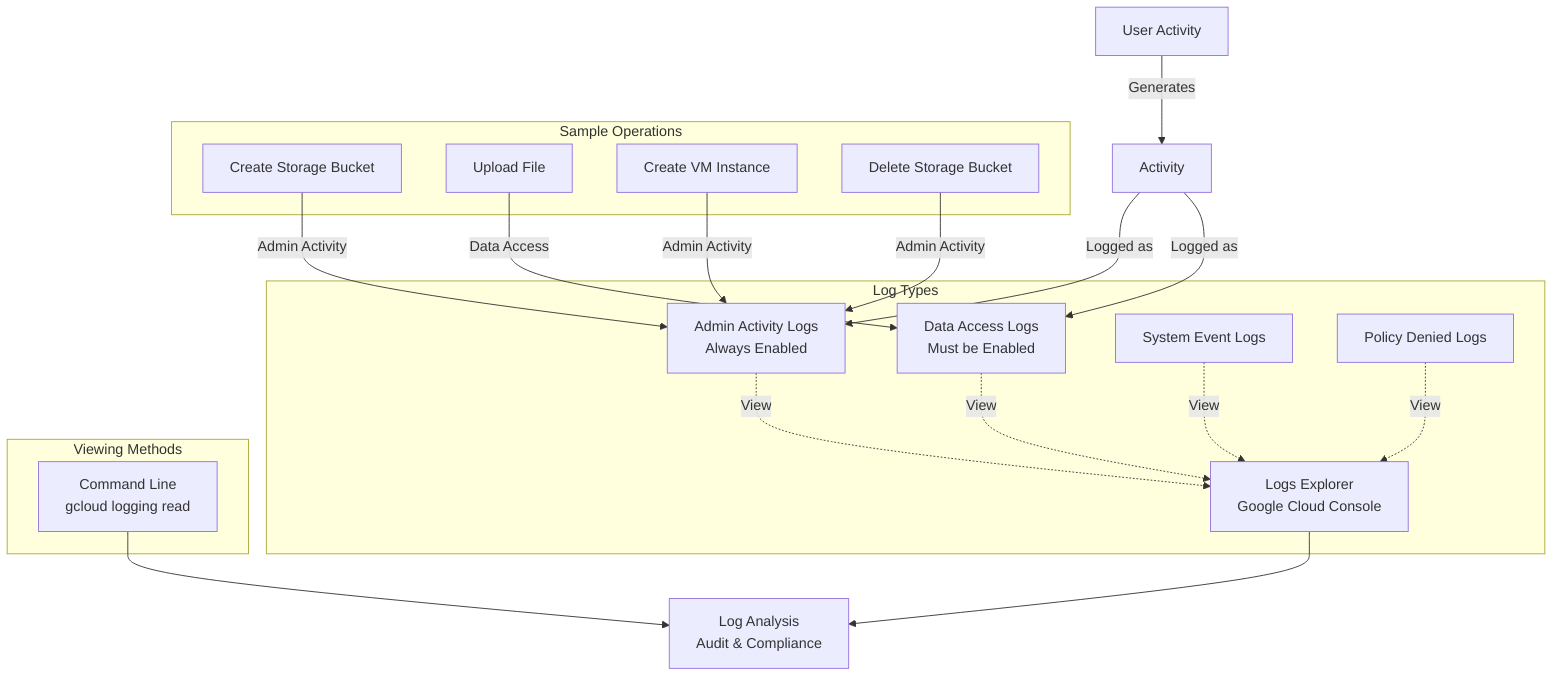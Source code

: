 flowchart TD
    User[User Activity] -->|Generates| Activity
    Activity -->|Logged as| AdminAct[Admin Activity Logs]
    Activity -->|Logged as| DataAcc[Data Access Logs]
    
    subgraph "Log Types"
        direction TB
        AdminAct[Admin Activity Logs\n Always Enabled] -.->|View| LogExp
        DataAcc[Data Access Logs\n Must be Enabled] -.->|View| LogExp
        SysEvent[System Event Logs] -.->|View| LogExp
        PolicyDenied[Policy Denied Logs] -.->|View| LogExp
    end
    
    subgraph "Sample Operations"
        direction TB
        CreateBucket[Create Storage Bucket]
        UploadFile[Upload File]
        CreateVM[Create VM Instance]
        DeleteBucket[Delete Storage Bucket]
    end
    
    CreateBucket -->|Admin Activity| AdminAct
    UploadFile -->|Data Access| DataAcc
    CreateVM -->|Admin Activity| AdminAct
    DeleteBucket -->|Admin Activity| AdminAct
    
    subgraph "Viewing Methods" 
        LogExp[Logs Explorer\nGoogle Cloud Console]
        CLI[Command Line\ngcloud logging read]
    end
    
    LogExp --> Analysis
    CLI --> Analysis
    
    Analysis[Log Analysis\nAudit & Compliance]